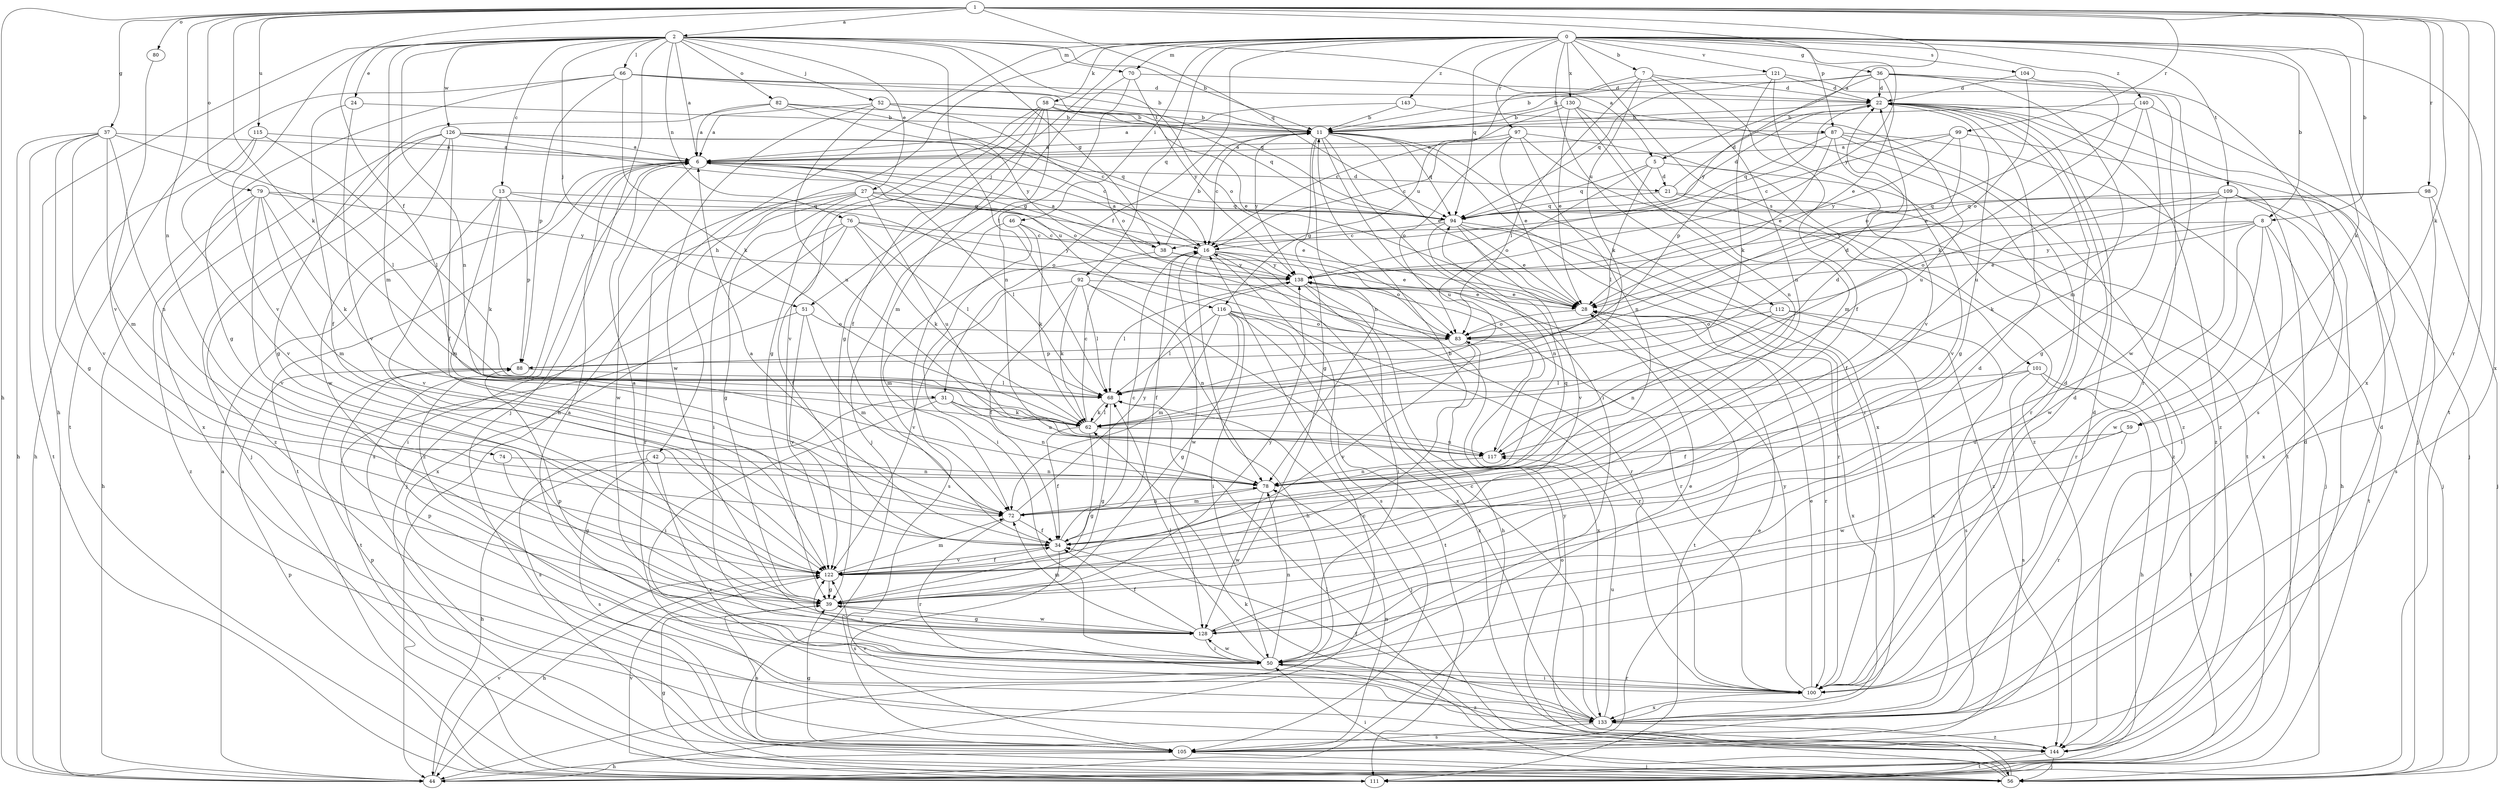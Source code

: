 strict digraph  {
0;
1;
2;
5;
6;
7;
8;
11;
13;
16;
21;
22;
24;
27;
28;
31;
34;
36;
37;
38;
39;
42;
44;
46;
50;
51;
52;
56;
58;
59;
62;
66;
68;
70;
72;
74;
76;
78;
79;
80;
82;
83;
87;
88;
92;
94;
97;
98;
99;
100;
101;
104;
105;
109;
111;
112;
115;
116;
117;
121;
122;
126;
128;
130;
133;
138;
140;
143;
144;
0 -> 7  [label=b];
0 -> 8  [label=b];
0 -> 31  [label=f];
0 -> 36  [label=g];
0 -> 42  [label=h];
0 -> 44  [label=h];
0 -> 46  [label=i];
0 -> 51  [label=j];
0 -> 58  [label=k];
0 -> 59  [label=k];
0 -> 70  [label=m];
0 -> 92  [label=q];
0 -> 94  [label=q];
0 -> 97  [label=r];
0 -> 101  [label=s];
0 -> 104  [label=s];
0 -> 109  [label=t];
0 -> 111  [label=t];
0 -> 112  [label=u];
0 -> 121  [label=v];
0 -> 130  [label=x];
0 -> 133  [label=x];
0 -> 138  [label=y];
0 -> 140  [label=z];
0 -> 143  [label=z];
1 -> 2  [label=a];
1 -> 5  [label=a];
1 -> 8  [label=b];
1 -> 31  [label=f];
1 -> 37  [label=g];
1 -> 44  [label=h];
1 -> 59  [label=k];
1 -> 62  [label=k];
1 -> 74  [label=n];
1 -> 79  [label=o];
1 -> 80  [label=o];
1 -> 87  [label=p];
1 -> 94  [label=q];
1 -> 98  [label=r];
1 -> 99  [label=r];
1 -> 100  [label=r];
1 -> 115  [label=u];
1 -> 133  [label=x];
2 -> 5  [label=a];
2 -> 6  [label=a];
2 -> 11  [label=b];
2 -> 13  [label=c];
2 -> 24  [label=e];
2 -> 27  [label=e];
2 -> 38  [label=g];
2 -> 44  [label=h];
2 -> 51  [label=j];
2 -> 52  [label=j];
2 -> 56  [label=j];
2 -> 66  [label=l];
2 -> 68  [label=l];
2 -> 70  [label=m];
2 -> 72  [label=m];
2 -> 76  [label=n];
2 -> 78  [label=n];
2 -> 82  [label=o];
2 -> 83  [label=o];
2 -> 122  [label=v];
2 -> 126  [label=w];
5 -> 21  [label=d];
5 -> 68  [label=l];
5 -> 83  [label=o];
5 -> 94  [label=q];
5 -> 144  [label=z];
6 -> 21  [label=d];
6 -> 38  [label=g];
6 -> 105  [label=s];
6 -> 111  [label=t];
6 -> 116  [label=u];
6 -> 128  [label=w];
6 -> 144  [label=z];
7 -> 22  [label=d];
7 -> 34  [label=f];
7 -> 62  [label=k];
7 -> 68  [label=l];
7 -> 78  [label=n];
7 -> 116  [label=u];
8 -> 28  [label=e];
8 -> 38  [label=g];
8 -> 50  [label=i];
8 -> 100  [label=r];
8 -> 111  [label=t];
8 -> 128  [label=w];
8 -> 138  [label=y];
11 -> 6  [label=a];
11 -> 16  [label=c];
11 -> 28  [label=e];
11 -> 39  [label=g];
11 -> 50  [label=i];
11 -> 78  [label=n];
11 -> 94  [label=q];
11 -> 100  [label=r];
11 -> 117  [label=u];
11 -> 133  [label=x];
11 -> 138  [label=y];
13 -> 62  [label=k];
13 -> 72  [label=m];
13 -> 83  [label=o];
13 -> 88  [label=p];
13 -> 94  [label=q];
13 -> 122  [label=v];
16 -> 6  [label=a];
16 -> 34  [label=f];
16 -> 44  [label=h];
16 -> 83  [label=o];
16 -> 100  [label=r];
16 -> 105  [label=s];
16 -> 128  [label=w];
16 -> 138  [label=y];
21 -> 22  [label=d];
21 -> 34  [label=f];
21 -> 56  [label=j];
21 -> 94  [label=q];
22 -> 11  [label=b];
22 -> 39  [label=g];
22 -> 88  [label=p];
22 -> 144  [label=z];
24 -> 11  [label=b];
24 -> 34  [label=f];
24 -> 122  [label=v];
27 -> 28  [label=e];
27 -> 39  [label=g];
27 -> 50  [label=i];
27 -> 56  [label=j];
27 -> 68  [label=l];
27 -> 94  [label=q];
27 -> 100  [label=r];
27 -> 117  [label=u];
28 -> 83  [label=o];
28 -> 100  [label=r];
28 -> 111  [label=t];
28 -> 133  [label=x];
31 -> 50  [label=i];
31 -> 62  [label=k];
31 -> 78  [label=n];
31 -> 105  [label=s];
31 -> 117  [label=u];
34 -> 6  [label=a];
34 -> 16  [label=c];
34 -> 94  [label=q];
34 -> 105  [label=s];
34 -> 122  [label=v];
36 -> 11  [label=b];
36 -> 22  [label=d];
36 -> 28  [label=e];
36 -> 72  [label=m];
36 -> 94  [label=q];
36 -> 105  [label=s];
36 -> 128  [label=w];
36 -> 138  [label=y];
37 -> 6  [label=a];
37 -> 39  [label=g];
37 -> 44  [label=h];
37 -> 68  [label=l];
37 -> 72  [label=m];
37 -> 78  [label=n];
37 -> 111  [label=t];
37 -> 122  [label=v];
38 -> 6  [label=a];
38 -> 11  [label=b];
38 -> 28  [label=e];
38 -> 72  [label=m];
38 -> 138  [label=y];
39 -> 6  [label=a];
39 -> 105  [label=s];
39 -> 128  [label=w];
39 -> 138  [label=y];
42 -> 44  [label=h];
42 -> 78  [label=n];
42 -> 105  [label=s];
42 -> 133  [label=x];
44 -> 6  [label=a];
44 -> 16  [label=c];
44 -> 22  [label=d];
44 -> 122  [label=v];
46 -> 16  [label=c];
46 -> 50  [label=i];
46 -> 62  [label=k];
46 -> 105  [label=s];
50 -> 6  [label=a];
50 -> 22  [label=d];
50 -> 28  [label=e];
50 -> 68  [label=l];
50 -> 78  [label=n];
50 -> 88  [label=p];
50 -> 100  [label=r];
50 -> 122  [label=v];
50 -> 128  [label=w];
50 -> 144  [label=z];
51 -> 72  [label=m];
51 -> 83  [label=o];
51 -> 111  [label=t];
51 -> 122  [label=v];
52 -> 6  [label=a];
52 -> 11  [label=b];
52 -> 83  [label=o];
52 -> 117  [label=u];
52 -> 128  [label=w];
52 -> 87  [label=t];
56 -> 50  [label=i];
56 -> 62  [label=k];
56 -> 68  [label=l];
56 -> 83  [label=o];
58 -> 11  [label=b];
58 -> 28  [label=e];
58 -> 34  [label=f];
58 -> 39  [label=g];
58 -> 56  [label=j];
58 -> 72  [label=m];
58 -> 94  [label=q];
58 -> 122  [label=v];
59 -> 100  [label=r];
59 -> 117  [label=u];
59 -> 128  [label=w];
62 -> 16  [label=c];
62 -> 34  [label=f];
62 -> 39  [label=g];
62 -> 68  [label=l];
62 -> 117  [label=u];
66 -> 11  [label=b];
66 -> 22  [label=d];
66 -> 39  [label=g];
66 -> 62  [label=k];
66 -> 88  [label=p];
66 -> 94  [label=q];
66 -> 111  [label=t];
68 -> 22  [label=d];
68 -> 39  [label=g];
68 -> 56  [label=j];
68 -> 62  [label=k];
70 -> 22  [label=d];
70 -> 39  [label=g];
70 -> 78  [label=n];
70 -> 138  [label=y];
72 -> 34  [label=f];
72 -> 78  [label=n];
72 -> 100  [label=r];
72 -> 138  [label=y];
74 -> 39  [label=g];
74 -> 78  [label=n];
76 -> 16  [label=c];
76 -> 34  [label=f];
76 -> 50  [label=i];
76 -> 62  [label=k];
76 -> 68  [label=l];
76 -> 133  [label=x];
76 -> 138  [label=y];
78 -> 72  [label=m];
78 -> 128  [label=w];
79 -> 44  [label=h];
79 -> 62  [label=k];
79 -> 72  [label=m];
79 -> 94  [label=q];
79 -> 122  [label=v];
79 -> 138  [label=y];
79 -> 144  [label=z];
80 -> 122  [label=v];
82 -> 6  [label=a];
82 -> 11  [label=b];
82 -> 16  [label=c];
82 -> 39  [label=g];
82 -> 138  [label=y];
83 -> 88  [label=p];
83 -> 122  [label=v];
83 -> 133  [label=x];
87 -> 6  [label=a];
87 -> 28  [label=e];
87 -> 94  [label=q];
87 -> 100  [label=r];
87 -> 111  [label=t];
87 -> 122  [label=v];
87 -> 144  [label=z];
88 -> 68  [label=l];
92 -> 28  [label=e];
92 -> 34  [label=f];
92 -> 62  [label=k];
92 -> 68  [label=l];
92 -> 78  [label=n];
92 -> 122  [label=v];
92 -> 133  [label=x];
94 -> 16  [label=c];
94 -> 22  [label=d];
94 -> 28  [label=e];
94 -> 78  [label=n];
94 -> 100  [label=r];
94 -> 122  [label=v];
94 -> 144  [label=z];
97 -> 6  [label=a];
97 -> 16  [label=c];
97 -> 28  [label=e];
97 -> 78  [label=n];
97 -> 83  [label=o];
97 -> 111  [label=t];
97 -> 144  [label=z];
98 -> 56  [label=j];
98 -> 94  [label=q];
98 -> 105  [label=s];
98 -> 138  [label=y];
99 -> 6  [label=a];
99 -> 16  [label=c];
99 -> 28  [label=e];
99 -> 56  [label=j];
99 -> 138  [label=y];
100 -> 22  [label=d];
100 -> 28  [label=e];
100 -> 50  [label=i];
100 -> 133  [label=x];
100 -> 138  [label=y];
101 -> 34  [label=f];
101 -> 44  [label=h];
101 -> 68  [label=l];
101 -> 105  [label=s];
101 -> 111  [label=t];
104 -> 22  [label=d];
104 -> 62  [label=k];
104 -> 83  [label=o];
105 -> 28  [label=e];
105 -> 39  [label=g];
105 -> 44  [label=h];
105 -> 56  [label=j];
105 -> 78  [label=n];
105 -> 88  [label=p];
109 -> 44  [label=h];
109 -> 56  [label=j];
109 -> 62  [label=k];
109 -> 83  [label=o];
109 -> 94  [label=q];
109 -> 128  [label=w];
109 -> 133  [label=x];
111 -> 39  [label=g];
111 -> 88  [label=p];
111 -> 122  [label=v];
112 -> 78  [label=n];
112 -> 83  [label=o];
112 -> 105  [label=s];
112 -> 133  [label=x];
115 -> 6  [label=a];
115 -> 44  [label=h];
115 -> 68  [label=l];
115 -> 122  [label=v];
116 -> 39  [label=g];
116 -> 50  [label=i];
116 -> 68  [label=l];
116 -> 72  [label=m];
116 -> 83  [label=o];
116 -> 100  [label=r];
116 -> 111  [label=t];
116 -> 144  [label=z];
117 -> 22  [label=d];
117 -> 78  [label=n];
121 -> 11  [label=b];
121 -> 22  [label=d];
121 -> 62  [label=k];
121 -> 100  [label=r];
121 -> 122  [label=v];
122 -> 11  [label=b];
122 -> 34  [label=f];
122 -> 39  [label=g];
122 -> 44  [label=h];
122 -> 72  [label=m];
126 -> 6  [label=a];
126 -> 16  [label=c];
126 -> 34  [label=f];
126 -> 56  [label=j];
126 -> 83  [label=o];
126 -> 94  [label=q];
126 -> 128  [label=w];
126 -> 133  [label=x];
126 -> 144  [label=z];
128 -> 22  [label=d];
128 -> 34  [label=f];
128 -> 39  [label=g];
128 -> 50  [label=i];
128 -> 72  [label=m];
128 -> 88  [label=p];
130 -> 11  [label=b];
130 -> 16  [label=c];
130 -> 28  [label=e];
130 -> 72  [label=m];
130 -> 78  [label=n];
130 -> 144  [label=z];
133 -> 16  [label=c];
133 -> 22  [label=d];
133 -> 34  [label=f];
133 -> 105  [label=s];
133 -> 117  [label=u];
133 -> 122  [label=v];
133 -> 144  [label=z];
138 -> 28  [label=e];
138 -> 44  [label=h];
138 -> 50  [label=i];
138 -> 68  [label=l];
138 -> 100  [label=r];
140 -> 11  [label=b];
140 -> 39  [label=g];
140 -> 56  [label=j];
140 -> 83  [label=o];
140 -> 117  [label=u];
143 -> 6  [label=a];
143 -> 11  [label=b];
143 -> 117  [label=u];
144 -> 22  [label=d];
144 -> 56  [label=j];
144 -> 111  [label=t];
144 -> 138  [label=y];
}
